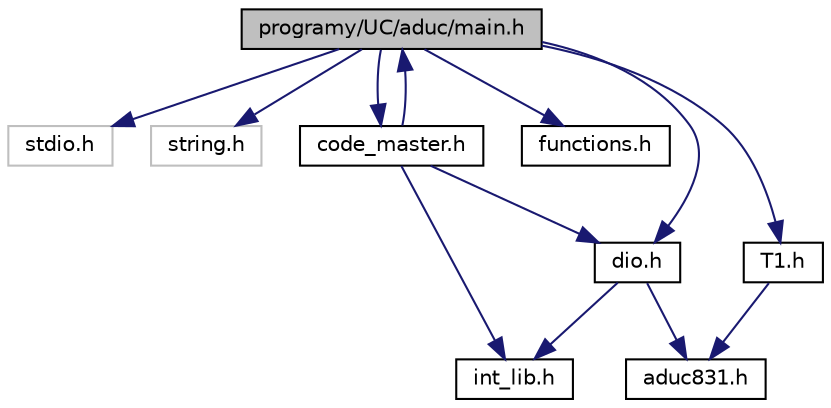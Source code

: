 digraph "programy/UC/aduc/main.h"
{
  edge [fontname="Helvetica",fontsize="10",labelfontname="Helvetica",labelfontsize="10"];
  node [fontname="Helvetica",fontsize="10",shape=record];
  Node0 [label="programy/UC/aduc/main.h",height=0.2,width=0.4,color="black", fillcolor="grey75", style="filled", fontcolor="black"];
  Node0 -> Node1 [color="midnightblue",fontsize="10",style="solid",fontname="Helvetica"];
  Node1 [label="stdio.h",height=0.2,width=0.4,color="grey75", fillcolor="white", style="filled"];
  Node0 -> Node2 [color="midnightblue",fontsize="10",style="solid",fontname="Helvetica"];
  Node2 [label="string.h",height=0.2,width=0.4,color="grey75", fillcolor="white", style="filled"];
  Node0 -> Node3 [color="midnightblue",fontsize="10",style="solid",fontname="Helvetica"];
  Node3 [label="dio.h",height=0.2,width=0.4,color="black", fillcolor="white", style="filled",URL="$dio_8h.html",tooltip="input/output macros "];
  Node3 -> Node4 [color="midnightblue",fontsize="10",style="solid",fontname="Helvetica"];
  Node4 [label="aduc831.h",height=0.2,width=0.4,color="black", fillcolor="white", style="filled",URL="$aduc831_8h.html"];
  Node3 -> Node5 [color="midnightblue",fontsize="10",style="solid",fontname="Helvetica"];
  Node5 [label="int_lib.h",height=0.2,width=0.4,color="black", fillcolor="white", style="filled",URL="$int__lib_8h.html",tooltip="Biblioteka do zdefiniowania pomocniczych typow integer. "];
  Node0 -> Node6 [color="midnightblue",fontsize="10",style="solid",fontname="Helvetica"];
  Node6 [label="functions.h",height=0.2,width=0.4,color="black", fillcolor="white", style="filled",URL="$functions_8h.html",tooltip="DEKLARACJE funckji. "];
  Node0 -> Node7 [color="midnightblue",fontsize="10",style="solid",fontname="Helvetica"];
  Node7 [label="code_master.h",height=0.2,width=0.4,color="black", fillcolor="white", style="filled",URL="$code__master_8h.html",tooltip="ustawienie co ma sie kompilowac "];
  Node7 -> Node5 [color="midnightblue",fontsize="10",style="solid",fontname="Helvetica"];
  Node7 -> Node3 [color="midnightblue",fontsize="10",style="solid",fontname="Helvetica"];
  Node7 -> Node0 [color="midnightblue",fontsize="10",style="solid",fontname="Helvetica"];
  Node0 -> Node8 [color="midnightblue",fontsize="10",style="solid",fontname="Helvetica"];
  Node8 [label="T1.h",height=0.2,width=0.4,color="black", fillcolor="white", style="filled",URL="$_t1_8h.html",tooltip="macra pomocnicze do timer&#39;ow "];
  Node8 -> Node4 [color="midnightblue",fontsize="10",style="solid",fontname="Helvetica"];
}
